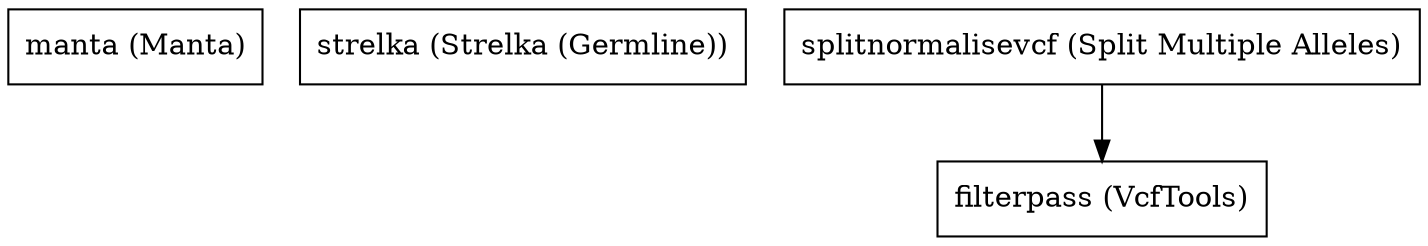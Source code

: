 // Strelka Germline Variant Caller
digraph strelkaGermlineVariantCaller {
	node [shape=record]
	manta [label="manta (Manta)"]
	strelka [label="strelka (Strelka (Germline))"]
	splitnormalisevcf [label="splitnormalisevcf (Split Multiple Alleles)"]
	filterpass [label="filterpass (VcfTools)"]
	splitnormalisevcf -> filterpass
}
